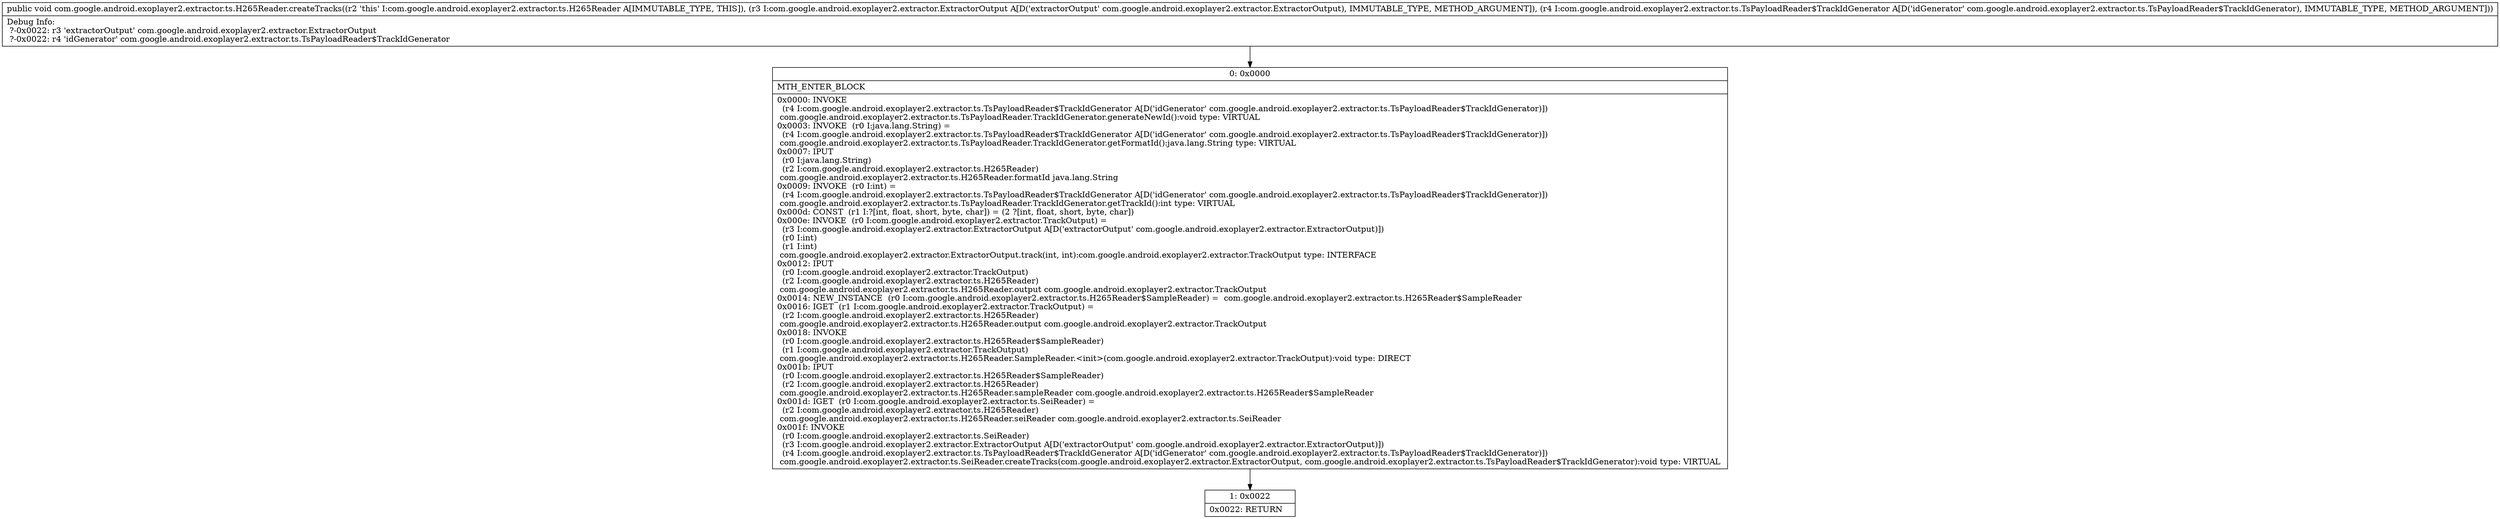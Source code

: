 digraph "CFG forcom.google.android.exoplayer2.extractor.ts.H265Reader.createTracks(Lcom\/google\/android\/exoplayer2\/extractor\/ExtractorOutput;Lcom\/google\/android\/exoplayer2\/extractor\/ts\/TsPayloadReader$TrackIdGenerator;)V" {
Node_0 [shape=record,label="{0\:\ 0x0000|MTH_ENTER_BLOCK\l|0x0000: INVOKE  \l  (r4 I:com.google.android.exoplayer2.extractor.ts.TsPayloadReader$TrackIdGenerator A[D('idGenerator' com.google.android.exoplayer2.extractor.ts.TsPayloadReader$TrackIdGenerator)])\l com.google.android.exoplayer2.extractor.ts.TsPayloadReader.TrackIdGenerator.generateNewId():void type: VIRTUAL \l0x0003: INVOKE  (r0 I:java.lang.String) = \l  (r4 I:com.google.android.exoplayer2.extractor.ts.TsPayloadReader$TrackIdGenerator A[D('idGenerator' com.google.android.exoplayer2.extractor.ts.TsPayloadReader$TrackIdGenerator)])\l com.google.android.exoplayer2.extractor.ts.TsPayloadReader.TrackIdGenerator.getFormatId():java.lang.String type: VIRTUAL \l0x0007: IPUT  \l  (r0 I:java.lang.String)\l  (r2 I:com.google.android.exoplayer2.extractor.ts.H265Reader)\l com.google.android.exoplayer2.extractor.ts.H265Reader.formatId java.lang.String \l0x0009: INVOKE  (r0 I:int) = \l  (r4 I:com.google.android.exoplayer2.extractor.ts.TsPayloadReader$TrackIdGenerator A[D('idGenerator' com.google.android.exoplayer2.extractor.ts.TsPayloadReader$TrackIdGenerator)])\l com.google.android.exoplayer2.extractor.ts.TsPayloadReader.TrackIdGenerator.getTrackId():int type: VIRTUAL \l0x000d: CONST  (r1 I:?[int, float, short, byte, char]) = (2 ?[int, float, short, byte, char]) \l0x000e: INVOKE  (r0 I:com.google.android.exoplayer2.extractor.TrackOutput) = \l  (r3 I:com.google.android.exoplayer2.extractor.ExtractorOutput A[D('extractorOutput' com.google.android.exoplayer2.extractor.ExtractorOutput)])\l  (r0 I:int)\l  (r1 I:int)\l com.google.android.exoplayer2.extractor.ExtractorOutput.track(int, int):com.google.android.exoplayer2.extractor.TrackOutput type: INTERFACE \l0x0012: IPUT  \l  (r0 I:com.google.android.exoplayer2.extractor.TrackOutput)\l  (r2 I:com.google.android.exoplayer2.extractor.ts.H265Reader)\l com.google.android.exoplayer2.extractor.ts.H265Reader.output com.google.android.exoplayer2.extractor.TrackOutput \l0x0014: NEW_INSTANCE  (r0 I:com.google.android.exoplayer2.extractor.ts.H265Reader$SampleReader) =  com.google.android.exoplayer2.extractor.ts.H265Reader$SampleReader \l0x0016: IGET  (r1 I:com.google.android.exoplayer2.extractor.TrackOutput) = \l  (r2 I:com.google.android.exoplayer2.extractor.ts.H265Reader)\l com.google.android.exoplayer2.extractor.ts.H265Reader.output com.google.android.exoplayer2.extractor.TrackOutput \l0x0018: INVOKE  \l  (r0 I:com.google.android.exoplayer2.extractor.ts.H265Reader$SampleReader)\l  (r1 I:com.google.android.exoplayer2.extractor.TrackOutput)\l com.google.android.exoplayer2.extractor.ts.H265Reader.SampleReader.\<init\>(com.google.android.exoplayer2.extractor.TrackOutput):void type: DIRECT \l0x001b: IPUT  \l  (r0 I:com.google.android.exoplayer2.extractor.ts.H265Reader$SampleReader)\l  (r2 I:com.google.android.exoplayer2.extractor.ts.H265Reader)\l com.google.android.exoplayer2.extractor.ts.H265Reader.sampleReader com.google.android.exoplayer2.extractor.ts.H265Reader$SampleReader \l0x001d: IGET  (r0 I:com.google.android.exoplayer2.extractor.ts.SeiReader) = \l  (r2 I:com.google.android.exoplayer2.extractor.ts.H265Reader)\l com.google.android.exoplayer2.extractor.ts.H265Reader.seiReader com.google.android.exoplayer2.extractor.ts.SeiReader \l0x001f: INVOKE  \l  (r0 I:com.google.android.exoplayer2.extractor.ts.SeiReader)\l  (r3 I:com.google.android.exoplayer2.extractor.ExtractorOutput A[D('extractorOutput' com.google.android.exoplayer2.extractor.ExtractorOutput)])\l  (r4 I:com.google.android.exoplayer2.extractor.ts.TsPayloadReader$TrackIdGenerator A[D('idGenerator' com.google.android.exoplayer2.extractor.ts.TsPayloadReader$TrackIdGenerator)])\l com.google.android.exoplayer2.extractor.ts.SeiReader.createTracks(com.google.android.exoplayer2.extractor.ExtractorOutput, com.google.android.exoplayer2.extractor.ts.TsPayloadReader$TrackIdGenerator):void type: VIRTUAL \l}"];
Node_1 [shape=record,label="{1\:\ 0x0022|0x0022: RETURN   \l}"];
MethodNode[shape=record,label="{public void com.google.android.exoplayer2.extractor.ts.H265Reader.createTracks((r2 'this' I:com.google.android.exoplayer2.extractor.ts.H265Reader A[IMMUTABLE_TYPE, THIS]), (r3 I:com.google.android.exoplayer2.extractor.ExtractorOutput A[D('extractorOutput' com.google.android.exoplayer2.extractor.ExtractorOutput), IMMUTABLE_TYPE, METHOD_ARGUMENT]), (r4 I:com.google.android.exoplayer2.extractor.ts.TsPayloadReader$TrackIdGenerator A[D('idGenerator' com.google.android.exoplayer2.extractor.ts.TsPayloadReader$TrackIdGenerator), IMMUTABLE_TYPE, METHOD_ARGUMENT]))  | Debug Info:\l  ?\-0x0022: r3 'extractorOutput' com.google.android.exoplayer2.extractor.ExtractorOutput\l  ?\-0x0022: r4 'idGenerator' com.google.android.exoplayer2.extractor.ts.TsPayloadReader$TrackIdGenerator\l}"];
MethodNode -> Node_0;
Node_0 -> Node_1;
}

